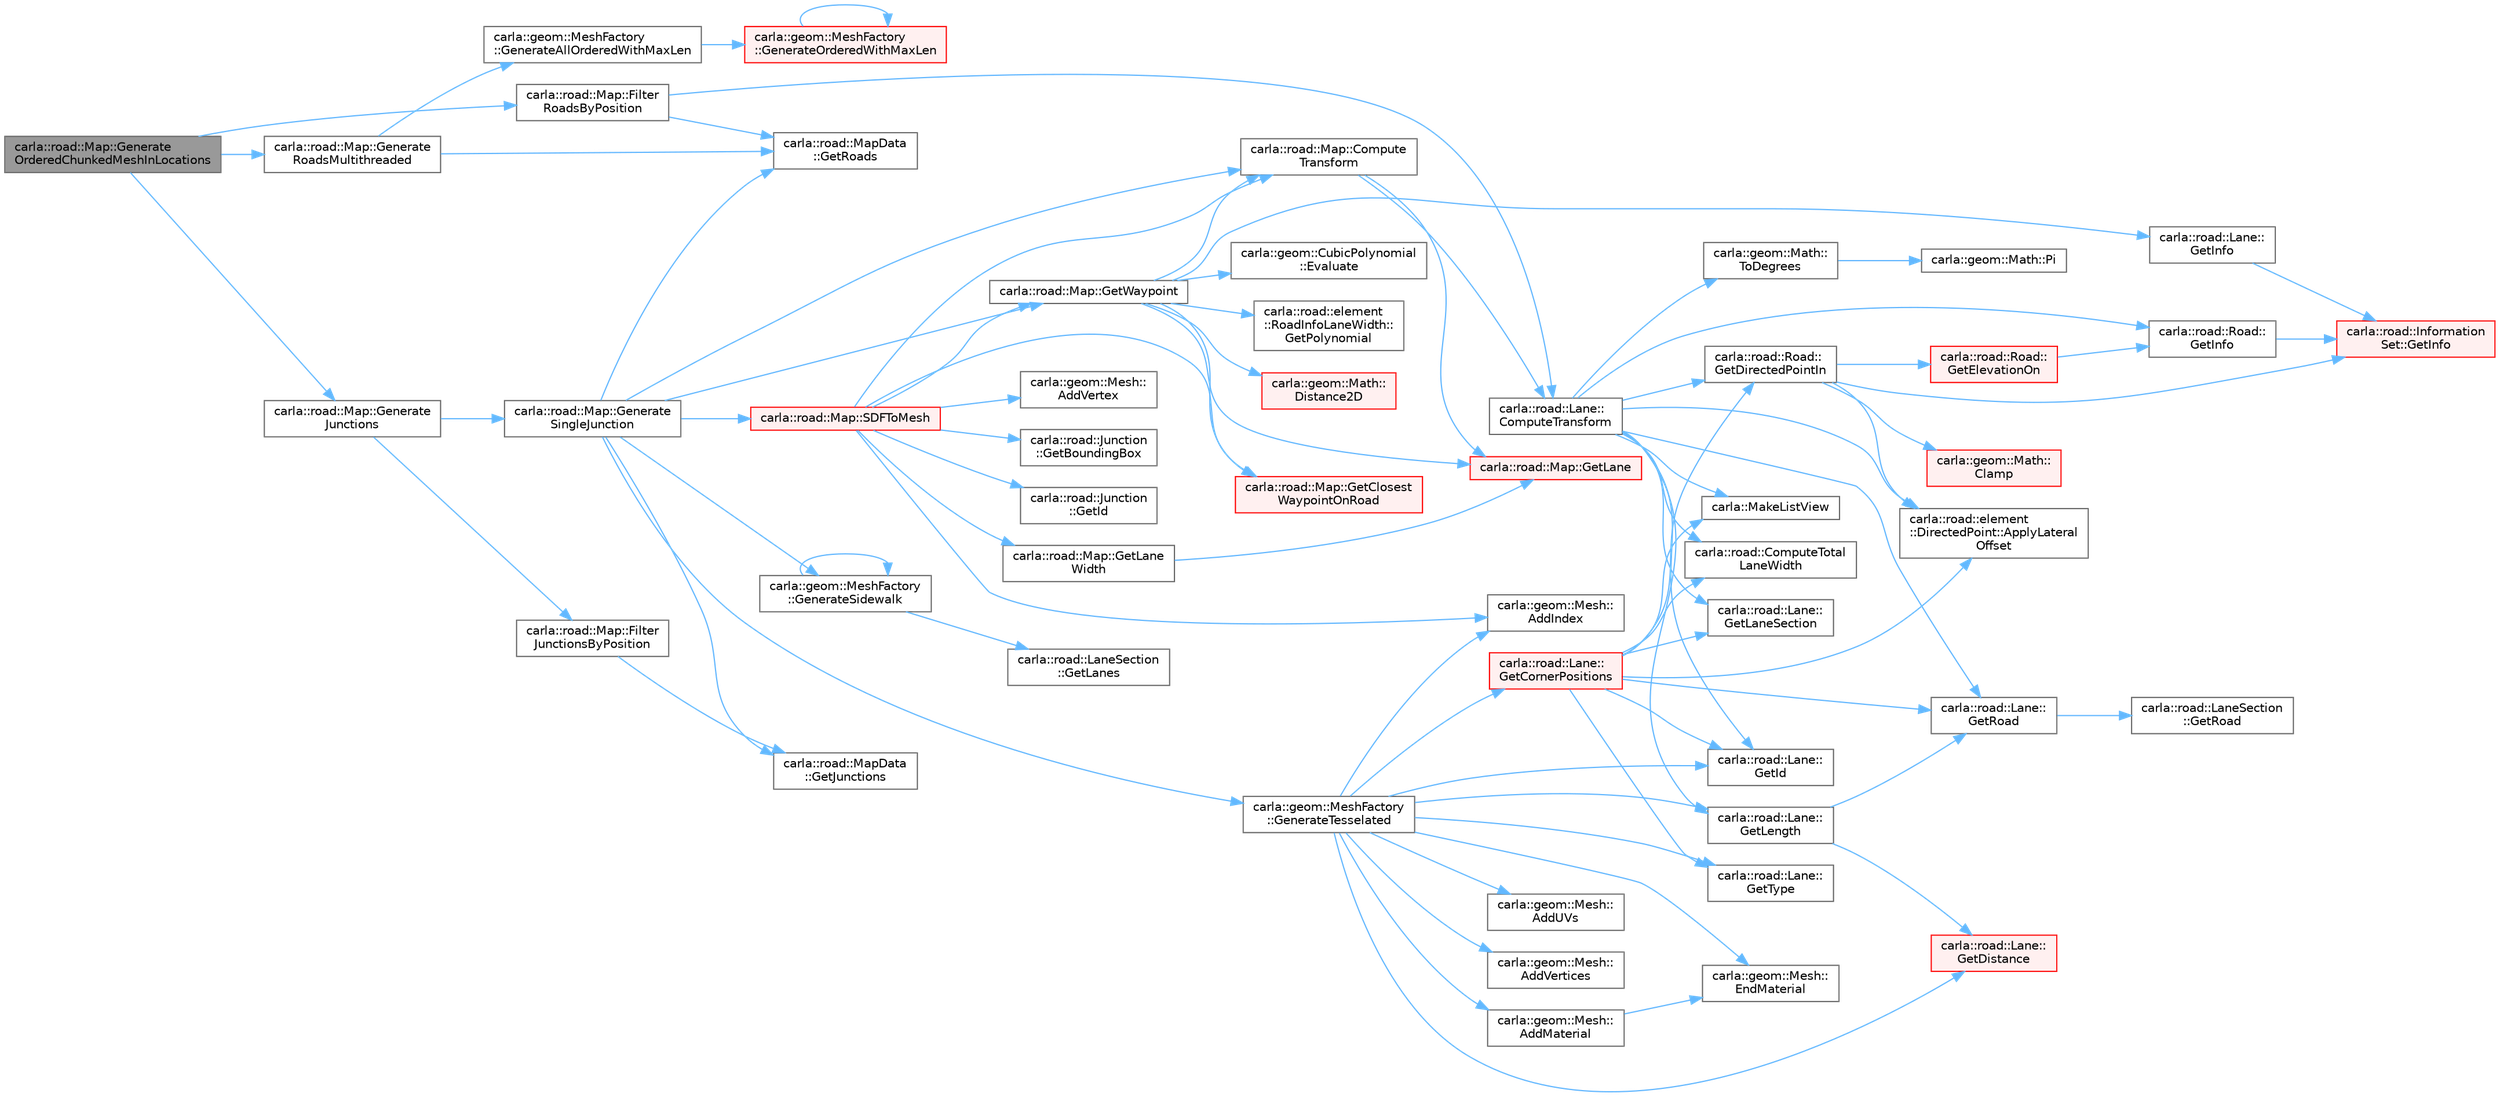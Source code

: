 digraph "carla::road::Map::GenerateOrderedChunkedMeshInLocations"
{
 // INTERACTIVE_SVG=YES
 // LATEX_PDF_SIZE
  bgcolor="transparent";
  edge [fontname=Helvetica,fontsize=10,labelfontname=Helvetica,labelfontsize=10];
  node [fontname=Helvetica,fontsize=10,shape=box,height=0.2,width=0.4];
  rankdir="LR";
  Node1 [id="Node000001",label="carla::road::Map::Generate\lOrderedChunkedMeshInLocations",height=0.2,width=0.4,color="gray40", fillcolor="grey60", style="filled", fontcolor="black",tooltip=" "];
  Node1 -> Node2 [id="edge1_Node000001_Node000002",color="steelblue1",style="solid",tooltip=" "];
  Node2 [id="Node000002",label="carla::road::Map::Filter\lRoadsByPosition",height=0.2,width=0.4,color="grey40", fillcolor="white", style="filled",URL="$d0/d34/classcarla_1_1road_1_1Map.html#a3552f28db07d8de3e0a41d693412171e",tooltip=" "];
  Node2 -> Node3 [id="edge2_Node000002_Node000003",color="steelblue1",style="solid",tooltip=" "];
  Node3 [id="Node000003",label="carla::road::Lane::\lComputeTransform",height=0.2,width=0.4,color="grey40", fillcolor="white", style="filled",URL="$df/d85/classcarla_1_1road_1_1Lane.html#a5b6a44fb0e0cd41e21557e93f913f45a",tooltip=" "];
  Node3 -> Node4 [id="edge3_Node000003_Node000004",color="steelblue1",style="solid",tooltip=" "];
  Node4 [id="Node000004",label="carla::road::element\l::DirectedPoint::ApplyLateral\lOffset",height=0.2,width=0.4,color="grey40", fillcolor="white", style="filled",URL="$df/d65/structcarla_1_1road_1_1element_1_1DirectedPoint.html#a058ad3be7f22229ea802e569ab0e8b7e",tooltip=" "];
  Node3 -> Node5 [id="edge4_Node000003_Node000005",color="steelblue1",style="solid",tooltip=" "];
  Node5 [id="Node000005",label="carla::road::ComputeTotal\lLaneWidth",height=0.2,width=0.4,color="grey40", fillcolor="white", style="filled",URL="$de/d26/namespacecarla_1_1road.html#abbc121e611f4730037ce6edf6bd5f3ee",tooltip="Returns a pair containing first = width, second = tangent, for an specific Lane given an s and a iter..."];
  Node3 -> Node6 [id="edge5_Node000003_Node000006",color="steelblue1",style="solid",tooltip=" "];
  Node6 [id="Node000006",label="carla::road::Road::\lGetDirectedPointIn",height=0.2,width=0.4,color="grey40", fillcolor="white", style="filled",URL="$dd/de6/classcarla_1_1road_1_1Road.html#abe77139bd9cba13e5c068c6f78b5196c",tooltip="Returns a directed point on the center of the road (lane 0), with the corresponding laneOffset and el..."];
  Node6 -> Node4 [id="edge6_Node000006_Node000004",color="steelblue1",style="solid",tooltip=" "];
  Node6 -> Node7 [id="edge7_Node000006_Node000007",color="steelblue1",style="solid",tooltip=" "];
  Node7 [id="Node000007",label="carla::geom::Math::\lClamp",height=0.2,width=0.4,color="red", fillcolor="#FFF0F0", style="filled",URL="$d0/dea/classcarla_1_1geom_1_1Math.html#a8f8eccc1a2bcc711250f2b47a21eb31f",tooltip=" "];
  Node6 -> Node9 [id="edge8_Node000006_Node000009",color="steelblue1",style="solid",tooltip=" "];
  Node9 [id="Node000009",label="carla::road::Road::\lGetElevationOn",height=0.2,width=0.4,color="red", fillcolor="#FFF0F0", style="filled",URL="$dd/de6/classcarla_1_1road_1_1Road.html#a9e0bba29f5bc845d314126c30c46743e",tooltip=" "];
  Node9 -> Node10 [id="edge9_Node000009_Node000010",color="steelblue1",style="solid",tooltip=" "];
  Node10 [id="Node000010",label="carla::road::Road::\lGetInfo",height=0.2,width=0.4,color="grey40", fillcolor="white", style="filled",URL="$dd/de6/classcarla_1_1road_1_1Road.html#a26fed22ee04e5663028f37034c8bd066",tooltip=" "];
  Node10 -> Node11 [id="edge10_Node000010_Node000011",color="steelblue1",style="solid",tooltip=" "];
  Node11 [id="Node000011",label="carla::road::Information\lSet::GetInfo",height=0.2,width=0.4,color="red", fillcolor="#FFF0F0", style="filled",URL="$d4/d28/classcarla_1_1road_1_1InformationSet.html#a2c183586f8f7bfebf89339f1a3845e49",tooltip="Returns single info given a type and a distance (s) from the start of the road"];
  Node6 -> Node11 [id="edge11_Node000006_Node000011",color="steelblue1",style="solid",tooltip=" "];
  Node3 -> Node14 [id="edge12_Node000003_Node000014",color="steelblue1",style="solid",tooltip=" "];
  Node14 [id="Node000014",label="carla::road::Lane::\lGetId",height=0.2,width=0.4,color="grey40", fillcolor="white", style="filled",URL="$df/d85/classcarla_1_1road_1_1Lane.html#ae1a5f15925f91fca2b5d759fb53901f3",tooltip=" "];
  Node3 -> Node10 [id="edge13_Node000003_Node000010",color="steelblue1",style="solid",tooltip=" "];
  Node3 -> Node15 [id="edge14_Node000003_Node000015",color="steelblue1",style="solid",tooltip=" "];
  Node15 [id="Node000015",label="carla::road::Lane::\lGetLaneSection",height=0.2,width=0.4,color="grey40", fillcolor="white", style="filled",URL="$df/d85/classcarla_1_1road_1_1Lane.html#a7670417c038fe0adc0b2df2cbc25e9e2",tooltip=" "];
  Node3 -> Node16 [id="edge15_Node000003_Node000016",color="steelblue1",style="solid",tooltip=" "];
  Node16 [id="Node000016",label="carla::road::Lane::\lGetLength",height=0.2,width=0.4,color="grey40", fillcolor="white", style="filled",URL="$df/d85/classcarla_1_1road_1_1Lane.html#af158921fdf12a061967943ee2d645481",tooltip=" "];
  Node16 -> Node17 [id="edge16_Node000016_Node000017",color="steelblue1",style="solid",tooltip=" "];
  Node17 [id="Node000017",label="carla::road::Lane::\lGetDistance",height=0.2,width=0.4,color="red", fillcolor="#FFF0F0", style="filled",URL="$df/d85/classcarla_1_1road_1_1Lane.html#ae02c9441872377fc865c85339df51cbd",tooltip=" "];
  Node16 -> Node19 [id="edge17_Node000016_Node000019",color="steelblue1",style="solid",tooltip=" "];
  Node19 [id="Node000019",label="carla::road::Lane::\lGetRoad",height=0.2,width=0.4,color="grey40", fillcolor="white", style="filled",URL="$df/d85/classcarla_1_1road_1_1Lane.html#a04f454d98f499a700749b8aacc31cfc9",tooltip=" "];
  Node19 -> Node20 [id="edge18_Node000019_Node000020",color="steelblue1",style="solid",tooltip=" "];
  Node20 [id="Node000020",label="carla::road::LaneSection\l::GetRoad",height=0.2,width=0.4,color="grey40", fillcolor="white", style="filled",URL="$dd/d80/classcarla_1_1road_1_1LaneSection.html#a20f42f8a9aa46a316e50c2defaac1d55",tooltip=" "];
  Node3 -> Node19 [id="edge19_Node000003_Node000019",color="steelblue1",style="solid",tooltip=" "];
  Node3 -> Node21 [id="edge20_Node000003_Node000021",color="steelblue1",style="solid",tooltip=" "];
  Node21 [id="Node000021",label="carla::MakeListView",height=0.2,width=0.4,color="grey40", fillcolor="white", style="filled",URL="$d9/d36/namespacecarla.html#a2dc539ffbcff452958f707dc7b0db4d6",tooltip=" "];
  Node3 -> Node22 [id="edge21_Node000003_Node000022",color="steelblue1",style="solid",tooltip=" "];
  Node22 [id="Node000022",label="carla::geom::Math::\lToDegrees",height=0.2,width=0.4,color="grey40", fillcolor="white", style="filled",URL="$d0/dea/classcarla_1_1geom_1_1Math.html#ae1dc5ac48cfeb15fc66176a644bcf122",tooltip=" "];
  Node22 -> Node23 [id="edge22_Node000022_Node000023",color="steelblue1",style="solid",tooltip=" "];
  Node23 [id="Node000023",label="carla::geom::Math::Pi",height=0.2,width=0.4,color="grey40", fillcolor="white", style="filled",URL="$d0/dea/classcarla_1_1geom_1_1Math.html#abb591fc2a3085df22fc224a9d77cef11",tooltip=" "];
  Node2 -> Node24 [id="edge23_Node000002_Node000024",color="steelblue1",style="solid",tooltip=" "];
  Node24 [id="Node000024",label="carla::road::MapData\l::GetRoads",height=0.2,width=0.4,color="grey40", fillcolor="white", style="filled",URL="$da/d3b/classcarla_1_1road_1_1MapData.html#a55f640e9a3f5930e5d1d8fd4e07f1e9e",tooltip=" "];
  Node1 -> Node25 [id="edge24_Node000001_Node000025",color="steelblue1",style="solid",tooltip=" "];
  Node25 [id="Node000025",label="carla::road::Map::Generate\lJunctions",height=0.2,width=0.4,color="grey40", fillcolor="white", style="filled",URL="$d0/d34/classcarla_1_1road_1_1Map.html#aa51550af7f6efc7df8691eb41225beec",tooltip=" "];
  Node25 -> Node26 [id="edge25_Node000025_Node000026",color="steelblue1",style="solid",tooltip=" "];
  Node26 [id="Node000026",label="carla::road::Map::Filter\lJunctionsByPosition",height=0.2,width=0.4,color="grey40", fillcolor="white", style="filled",URL="$d0/d34/classcarla_1_1road_1_1Map.html#a7009d48780b3938090208f354bfb233a",tooltip=" "];
  Node26 -> Node27 [id="edge26_Node000026_Node000027",color="steelblue1",style="solid",tooltip=" "];
  Node27 [id="Node000027",label="carla::road::MapData\l::GetJunctions",height=0.2,width=0.4,color="grey40", fillcolor="white", style="filled",URL="$da/d3b/classcarla_1_1road_1_1MapData.html#ada1ec7c5f6908e9b4cebc302aa4ec466",tooltip=" "];
  Node25 -> Node28 [id="edge27_Node000025_Node000028",color="steelblue1",style="solid",tooltip=" "];
  Node28 [id="Node000028",label="carla::road::Map::Generate\lSingleJunction",height=0.2,width=0.4,color="grey40", fillcolor="white", style="filled",URL="$d0/d34/classcarla_1_1road_1_1Map.html#accf4f345bb9db4bcd6cdd9e6fec322cc",tooltip=" "];
  Node28 -> Node29 [id="edge28_Node000028_Node000029",color="steelblue1",style="solid",tooltip=" "];
  Node29 [id="Node000029",label="carla::road::Map::Compute\lTransform",height=0.2,width=0.4,color="grey40", fillcolor="white", style="filled",URL="$d0/d34/classcarla_1_1road_1_1Map.html#ab92716131e75fa9760042389d14f56a2",tooltip=" "];
  Node29 -> Node3 [id="edge29_Node000029_Node000003",color="steelblue1",style="solid",tooltip=" "];
  Node29 -> Node30 [id="edge30_Node000029_Node000030",color="steelblue1",style="solid",tooltip=" "];
  Node30 [id="Node000030",label="carla::road::Map::GetLane",height=0.2,width=0.4,color="red", fillcolor="#FFF0F0", style="filled",URL="$d0/d34/classcarla_1_1road_1_1Map.html#af8814cb7eb14d0691d9c1e49f4ef88b1",tooltip="========================================================================"];
  Node28 -> Node36 [id="edge31_Node000028_Node000036",color="steelblue1",style="solid",tooltip=" "];
  Node36 [id="Node000036",label="carla::geom::MeshFactory\l::GenerateSidewalk",height=0.2,width=0.4,color="grey40", fillcolor="white", style="filled",URL="$d6/d3d/classcarla_1_1geom_1_1MeshFactory.html#a15a67316be6174f196580a188edb847b",tooltip=" "];
  Node36 -> Node36 [id="edge32_Node000036_Node000036",color="steelblue1",style="solid",tooltip=" "];
  Node36 -> Node32 [id="edge33_Node000036_Node000032",color="steelblue1",style="solid",tooltip=" "];
  Node32 [id="Node000032",label="carla::road::LaneSection\l::GetLanes",height=0.2,width=0.4,color="grey40", fillcolor="white", style="filled",URL="$dd/d80/classcarla_1_1road_1_1LaneSection.html#afb698c17b4d62c0df02cf8dae16b8f50",tooltip=" "];
  Node28 -> Node37 [id="edge34_Node000028_Node000037",color="steelblue1",style="solid",tooltip=" "];
  Node37 [id="Node000037",label="carla::geom::MeshFactory\l::GenerateTesselated",height=0.2,width=0.4,color="grey40", fillcolor="white", style="filled",URL="$d6/d3d/classcarla_1_1geom_1_1MeshFactory.html#ae26205cfd730254bb1a35302386b497f",tooltip="Generates a mesh that defines a lane from a given s start and end with bigger tesselation"];
  Node37 -> Node38 [id="edge35_Node000037_Node000038",color="steelblue1",style="solid",tooltip=" "];
  Node38 [id="Node000038",label="carla::geom::Mesh::\lAddIndex",height=0.2,width=0.4,color="grey40", fillcolor="white", style="filled",URL="$d0/d02/classcarla_1_1geom_1_1Mesh.html#a07814867b5e1b31a7af31d0c8f91b90b",tooltip="Appends a index to the indexes list."];
  Node37 -> Node39 [id="edge36_Node000037_Node000039",color="steelblue1",style="solid",tooltip=" "];
  Node39 [id="Node000039",label="carla::geom::Mesh::\lAddMaterial",height=0.2,width=0.4,color="grey40", fillcolor="white", style="filled",URL="$d0/d02/classcarla_1_1geom_1_1Mesh.html#aa2752de6bd91ed08eeb68e015c783825",tooltip="Starts applying a new material to the new added triangles."];
  Node39 -> Node40 [id="edge37_Node000039_Node000040",color="steelblue1",style="solid",tooltip=" "];
  Node40 [id="Node000040",label="carla::geom::Mesh::\lEndMaterial",height=0.2,width=0.4,color="grey40", fillcolor="white", style="filled",URL="$d0/d02/classcarla_1_1geom_1_1Mesh.html#aa51f24b8ab582d1ad828c2561b9ca153",tooltip="Stops applying the material to the new added triangles."];
  Node37 -> Node41 [id="edge38_Node000037_Node000041",color="steelblue1",style="solid",tooltip=" "];
  Node41 [id="Node000041",label="carla::geom::Mesh::\lAddUVs",height=0.2,width=0.4,color="grey40", fillcolor="white", style="filled",URL="$d0/d02/classcarla_1_1geom_1_1Mesh.html#a5860ad4aae3291192acaae868ce9768d",tooltip="Appends uvs."];
  Node37 -> Node42 [id="edge39_Node000037_Node000042",color="steelblue1",style="solid",tooltip=" "];
  Node42 [id="Node000042",label="carla::geom::Mesh::\lAddVertices",height=0.2,width=0.4,color="grey40", fillcolor="white", style="filled",URL="$d0/d02/classcarla_1_1geom_1_1Mesh.html#a17ebc0f75528a6ccf9d1c818b12415fa",tooltip="Appends a vertex to the vertices list."];
  Node37 -> Node40 [id="edge40_Node000037_Node000040",color="steelblue1",style="solid",tooltip=" "];
  Node37 -> Node43 [id="edge41_Node000037_Node000043",color="steelblue1",style="solid",tooltip=" "];
  Node43 [id="Node000043",label="carla::road::Lane::\lGetCornerPositions",height=0.2,width=0.4,color="red", fillcolor="#FFF0F0", style="filled",URL="$df/d85/classcarla_1_1road_1_1Lane.html#ae0d376fa422b14e54af3a702e1b8385a",tooltip="Computes the location of the edges given a s"];
  Node43 -> Node4 [id="edge42_Node000043_Node000004",color="steelblue1",style="solid",tooltip=" "];
  Node43 -> Node5 [id="edge43_Node000043_Node000005",color="steelblue1",style="solid",tooltip=" "];
  Node43 -> Node6 [id="edge44_Node000043_Node000006",color="steelblue1",style="solid",tooltip=" "];
  Node43 -> Node14 [id="edge45_Node000043_Node000014",color="steelblue1",style="solid",tooltip=" "];
  Node43 -> Node15 [id="edge46_Node000043_Node000015",color="steelblue1",style="solid",tooltip=" "];
  Node43 -> Node19 [id="edge47_Node000043_Node000019",color="steelblue1",style="solid",tooltip=" "];
  Node43 -> Node44 [id="edge48_Node000043_Node000044",color="steelblue1",style="solid",tooltip=" "];
  Node44 [id="Node000044",label="carla::road::Lane::\lGetType",height=0.2,width=0.4,color="grey40", fillcolor="white", style="filled",URL="$df/d85/classcarla_1_1road_1_1Lane.html#a2e63094ab14fe9b4ce21e3e08f8d5d24",tooltip=" "];
  Node43 -> Node21 [id="edge49_Node000043_Node000021",color="steelblue1",style="solid",tooltip=" "];
  Node37 -> Node17 [id="edge50_Node000037_Node000017",color="steelblue1",style="solid",tooltip=" "];
  Node37 -> Node14 [id="edge51_Node000037_Node000014",color="steelblue1",style="solid",tooltip=" "];
  Node37 -> Node16 [id="edge52_Node000037_Node000016",color="steelblue1",style="solid",tooltip=" "];
  Node37 -> Node44 [id="edge53_Node000037_Node000044",color="steelblue1",style="solid",tooltip=" "];
  Node28 -> Node27 [id="edge54_Node000028_Node000027",color="steelblue1",style="solid",tooltip=" "];
  Node28 -> Node24 [id="edge55_Node000028_Node000024",color="steelblue1",style="solid",tooltip=" "];
  Node28 -> Node48 [id="edge56_Node000028_Node000048",color="steelblue1",style="solid",tooltip=" "];
  Node48 [id="Node000048",label="carla::road::Map::GetWaypoint",height=0.2,width=0.4,color="grey40", fillcolor="white", style="filled",URL="$d0/d34/classcarla_1_1road_1_1Map.html#a39f0ccacb98f62b339de96c69621543b",tooltip=" "];
  Node48 -> Node29 [id="edge57_Node000048_Node000029",color="steelblue1",style="solid",tooltip=" "];
  Node48 -> Node49 [id="edge58_Node000048_Node000049",color="steelblue1",style="solid",tooltip=" "];
  Node49 [id="Node000049",label="carla::geom::Math::\lDistance2D",height=0.2,width=0.4,color="red", fillcolor="#FFF0F0", style="filled",URL="$d0/dea/classcarla_1_1geom_1_1Math.html#a71f0667271df699e511124559f61665e",tooltip=" "];
  Node48 -> Node52 [id="edge59_Node000048_Node000052",color="steelblue1",style="solid",tooltip=" "];
  Node52 [id="Node000052",label="carla::geom::CubicPolynomial\l::Evaluate",height=0.2,width=0.4,color="grey40", fillcolor="white", style="filled",URL="$d4/db7/classcarla_1_1geom_1_1CubicPolynomial.html#a5d270a76228a4f47ae0bcfc2c866f5cd",tooltip="Evaluates f(x) = a + bx + cx^2 + dx^3"];
  Node48 -> Node53 [id="edge60_Node000048_Node000053",color="steelblue1",style="solid",tooltip=" "];
  Node53 [id="Node000053",label="carla::road::Map::GetClosest\lWaypointOnRoad",height=0.2,width=0.4,color="red", fillcolor="#FFF0F0", style="filled",URL="$d0/d34/classcarla_1_1road_1_1Map.html#a37ba4f58b767002274b6f4d86258986a",tooltip="========================================================================"];
  Node48 -> Node46 [id="edge61_Node000048_Node000046",color="steelblue1",style="solid",tooltip=" "];
  Node46 [id="Node000046",label="carla::road::Lane::\lGetInfo",height=0.2,width=0.4,color="grey40", fillcolor="white", style="filled",URL="$df/d85/classcarla_1_1road_1_1Lane.html#a68ed9c59953314ff9437cb820c8e7db8",tooltip=" "];
  Node46 -> Node11 [id="edge62_Node000046_Node000011",color="steelblue1",style="solid",tooltip=" "];
  Node48 -> Node30 [id="edge63_Node000048_Node000030",color="steelblue1",style="solid",tooltip=" "];
  Node48 -> Node62 [id="edge64_Node000048_Node000062",color="steelblue1",style="solid",tooltip=" "];
  Node62 [id="Node000062",label="carla::road::element\l::RoadInfoLaneWidth::\lGetPolynomial",height=0.2,width=0.4,color="grey40", fillcolor="white", style="filled",URL="$de/dbb/classcarla_1_1road_1_1element_1_1RoadInfoLaneWidth.html#a476d7ca9d7d37bd095a7e78efc719412",tooltip=" "];
  Node28 -> Node63 [id="edge65_Node000028_Node000063",color="steelblue1",style="solid",tooltip=" "];
  Node63 [id="Node000063",label="carla::road::Map::SDFToMesh",height=0.2,width=0.4,color="red", fillcolor="#FFF0F0", style="filled",URL="$d0/d34/classcarla_1_1road_1_1Map.html#a1653a470bdf6e93b0471773b2e079847",tooltip=" "];
  Node63 -> Node38 [id="edge66_Node000063_Node000038",color="steelblue1",style="solid",tooltip=" "];
  Node63 -> Node64 [id="edge67_Node000063_Node000064",color="steelblue1",style="solid",tooltip=" "];
  Node64 [id="Node000064",label="carla::geom::Mesh::\lAddVertex",height=0.2,width=0.4,color="grey40", fillcolor="white", style="filled",URL="$d0/d02/classcarla_1_1geom_1_1Mesh.html#a10cbc49c3739b84c368b761ab29770f0",tooltip="Appends a vertex to the vertices list."];
  Node63 -> Node29 [id="edge68_Node000063_Node000029",color="steelblue1",style="solid",tooltip=" "];
  Node63 -> Node65 [id="edge69_Node000063_Node000065",color="steelblue1",style="solid",tooltip=" "];
  Node65 [id="Node000065",label="carla::road::Junction\l::GetBoundingBox",height=0.2,width=0.4,color="grey40", fillcolor="white", style="filled",URL="$dd/dc6/classcarla_1_1road_1_1Junction.html#acb70860168c258fe72eacbfd86f2cbc2",tooltip=" "];
  Node63 -> Node53 [id="edge70_Node000063_Node000053",color="steelblue1",style="solid",tooltip=" "];
  Node63 -> Node66 [id="edge71_Node000063_Node000066",color="steelblue1",style="solid",tooltip=" "];
  Node66 [id="Node000066",label="carla::road::Junction\l::GetId",height=0.2,width=0.4,color="grey40", fillcolor="white", style="filled",URL="$dd/dc6/classcarla_1_1road_1_1Junction.html#a736aa443c045123306d0368512af278a",tooltip=" "];
  Node63 -> Node67 [id="edge72_Node000063_Node000067",color="steelblue1",style="solid",tooltip=" "];
  Node67 [id="Node000067",label="carla::road::Map::GetLane\lWidth",height=0.2,width=0.4,color="grey40", fillcolor="white", style="filled",URL="$d0/d34/classcarla_1_1road_1_1Map.html#a224091be975361b3d8495dd0d5649f01",tooltip=" "];
  Node67 -> Node30 [id="edge73_Node000067_Node000030",color="steelblue1",style="solid",tooltip=" "];
  Node63 -> Node48 [id="edge74_Node000063_Node000048",color="steelblue1",style="solid",tooltip=" "];
  Node1 -> Node74 [id="edge75_Node000001_Node000074",color="steelblue1",style="solid",tooltip=" "];
  Node74 [id="Node000074",label="carla::road::Map::Generate\lRoadsMultithreaded",height=0.2,width=0.4,color="grey40", fillcolor="white", style="filled",URL="$d0/d34/classcarla_1_1road_1_1Map.html#a7382ddabc41332cbd3325ae43972b951",tooltip=" "];
  Node74 -> Node75 [id="edge76_Node000074_Node000075",color="steelblue1",style="solid",tooltip=" "];
  Node75 [id="Node000075",label="carla::geom::MeshFactory\l::GenerateAllOrderedWithMaxLen",height=0.2,width=0.4,color="grey40", fillcolor="white", style="filled",URL="$d6/d3d/classcarla_1_1geom_1_1MeshFactory.html#af44a4081a35e9e4bdd52642090b589ba",tooltip=" "];
  Node75 -> Node76 [id="edge77_Node000075_Node000076",color="steelblue1",style="solid",tooltip=" "];
  Node76 [id="Node000076",label="carla::geom::MeshFactory\l::GenerateOrderedWithMaxLen",height=0.2,width=0.4,color="red", fillcolor="#FFF0F0", style="filled",URL="$d6/d3d/classcarla_1_1geom_1_1MeshFactory.html#ae664312708449aa9f126ac91cf44c6b6",tooltip="Generates a list of meshes that defines a road with a maximum length"];
  Node76 -> Node76 [id="edge78_Node000076_Node000076",color="steelblue1",style="solid",tooltip=" "];
  Node74 -> Node24 [id="edge79_Node000074_Node000024",color="steelblue1",style="solid",tooltip=" "];
}
